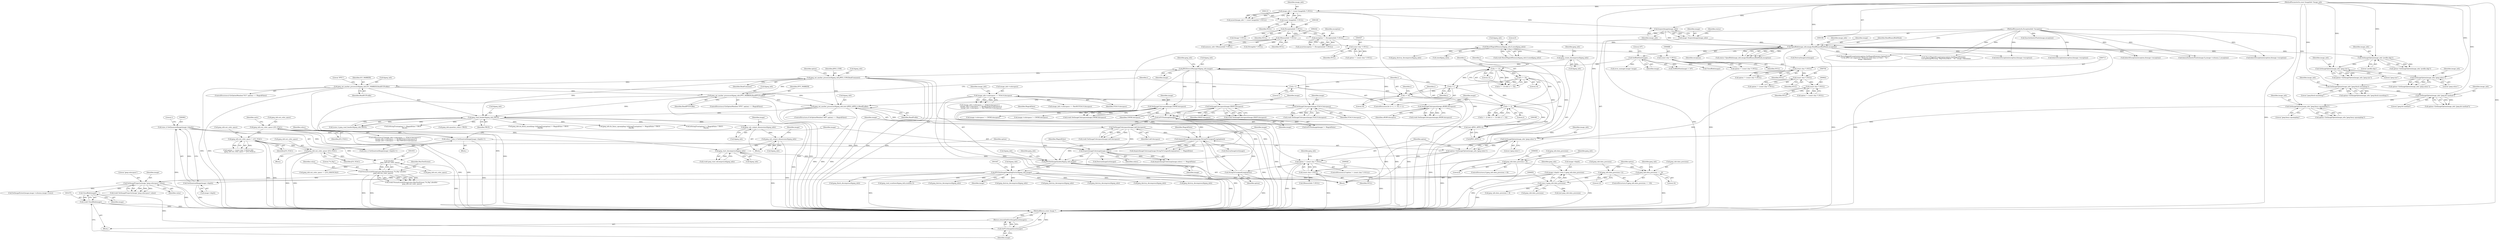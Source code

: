 digraph "0_ImageMagick_948356eec65aea91995d4b7cc487d197d2c5f602@pointer" {
"1001075" [label="(Call,CloseBlob(image))"];
"1001059" [label="(Call,SetImageProperty(image,\"jpeg:colorspace\",value))"];
"1001042" [label="(Call,JPEGSetImageSamplingFactor(&jpeg_info,image))"];
"1001038" [label="(Call,JPEGSetImageQuality(&jpeg_info,image))"];
"1000837" [label="(Call,jpeg_start_decompress(&jpeg_info))"];
"1000609" [label="(Call,jpeg_calc_output_dimensions(&jpeg_info))"];
"1000537" [label="(Call,jpeg_calc_output_dimensions(&jpeg_info))"];
"1000394" [label="(Call,jpeg_read_header(&jpeg_info,TRUE))"];
"1000338" [label="(Call,jpeg_set_marker_processor(&jpeg_info,ICC_MARKER,ReadICCProfile))"];
"1000322" [label="(Call,jpeg_set_marker_processor(&jpeg_info,JPEG_COM,ReadComment))"];
"1000318" [label="(Call,JPEGSourceManager(&jpeg_info,image))"];
"1000315" [label="(Call,jpeg_create_decompress(&jpeg_info))"];
"1000216" [label="(Call,ResetMagickMemory(&jpeg_info,0,sizeof(jpeg_info)))"];
"1000200" [label="(Call,GetBlobSize(image))"];
"1000180" [label="(Call,OpenBlob(image_info,image,ReadBinaryBlobMode,exception))"];
"1000176" [label="(Call,AcquireImage(image_info))"];
"1000130" [label="(Call,image_info != (const ImageInfo *) NULL)"];
"1000109" [label="(MethodParameterIn,const ImageInfo *image_info)"];
"1000132" [label="(Call,(const ImageInfo *) NULL)"];
"1000174" [label="(Call,image=AcquireImage(image_info))"];
"1000157" [label="(Call,exception != (ExceptionInfo *) NULL)"];
"1000110" [label="(MethodParameterIn,ExceptionInfo *exception)"];
"1000159" [label="(Call,(ExceptionInfo *) NULL)"];
"1000349" [label="(Call,jpeg_set_marker_processor(&jpeg_info,IPTC_MARKER,ReadIPTCProfile))"];
"1000381" [label="(Call,jpeg_set_marker_processor(&jpeg_info,(int) (JPEG_APP0+i),ReadProfile))"];
"1000384" [label="(Call,(int) (JPEG_APP0+i))"];
"1000369" [label="(Call,i != 13)"];
"1000365" [label="(Call,i != 2)"];
"1000358" [label="(Call,i < 16)"];
"1000355" [label="(Call,i=1)"];
"1000361" [label="(Call,i++)"];
"1000372" [label="(Call,i != 14)"];
"1000971" [label="(Call,AcquireImageColormap(image,colors))"];
"1000903" [label="(Call,IsITUFaxImage(image))"];
"1000873" [label="(Call,SetImageColorspace(image,sRGBColorspace))"];
"1000889" [label="(Call,SetImageColorspace(image,YCbCrColorspace))"];
"1000400" [label="(Call,image_info->colorspace == YCbCrColorspace)"];
"1000897" [label="(Call,SetImageColorspace(image,CMYKColorspace))"];
"1000881" [label="(Call,SetImageColorspace(image,GRAYColorspace))"];
"1000909" [label="(Call,SetImageColorspace(image,LabColorspace))"];
"1000930" [label="(Call,AcquireImageColormap(image,StringToUnsignedLong(option)))"];
"1000932" [label="(Call,StringToUnsignedLong(option))"];
"1000923" [label="(Call,option != (const char *) NULL)"];
"1000917" [label="(Call,option=GetImageOption(image_info,\"jpeg:colors\"))"];
"1000919" [label="(Call,GetImageOption(image_info,\"jpeg:colors\"))"];
"1000815" [label="(Call,GetImageOption(image_info,\"jpeg:fancy-upsampling\"))"];
"1000733" [label="(Call,GetImageOption(image_info,\"jpeg:dct-method\"))"];
"1000706" [label="(Call,GetImageOption(image_info,\"jpeg:block-smoothing\"))"];
"1000681" [label="(Call,GetImageOption(image_info,\"jpeg:colors\"))"];
"1000499" [label="(Call,GetImageOption(image_info,\"jpeg:size\"))"];
"1000329" [label="(Call,GetImageOption(image_info,\"profile:skip\"))"];
"1000925" [label="(Call,(const char *) NULL)"];
"1000821" [label="(Call,(const char *) NULL)"];
"1000739" [label="(Call,(const char *) NULL)"];
"1000712" [label="(Call,(const char *) NULL)"];
"1000687" [label="(Call,(const char *) NULL)"];
"1000506" [label="(Call,(const char *) NULL)"];
"1000241" [label="(Call,(MemoryInfo *) NULL)"];
"1000959" [label="(Call,colors=(size_t) GetQuantumRange(image->depth)+1)"];
"1000962" [label="(Call,(size_t) GetQuantumRange(image->depth))"];
"1000964" [label="(Call,GetQuantumRange(image->depth))"];
"1000854" [label="(Call,image->depth=(size_t) jpeg_info.data_precision)"];
"1000858" [label="(Call,(size_t) jpeg_info.data_precision)"];
"1000674" [label="(Call,jpeg_info.data_precision=12)"];
"1000669" [label="(Call,jpeg_info.data_precision == 16)"];
"1000652" [label="(Call,jpeg_info.data_precision > 8)"];
"1001048" [label="(Call,FormatLocaleString(value,MaxTextExtent,\"%.20g\",(double)\n    jpeg_info.out_color_space))"];
"1001052" [label="(Call,(double)\n    jpeg_info.out_color_space)"];
"1000416" [label="(Call,jpeg_info.out_color_space=JCS_YCbCr)"];
"1000509" [label="(Call,jpeg_info.out_color_space != JCS_YCbCr)"];
"1000912" [label="(Call,jpeg_info.out_color_space=JCS_YCbCr)"];
"1001073" [label="(Call,(void) CloseBlob(image))"];
"1001078" [label="(Call,GetFirstImageInList(image))"];
"1001077" [label="(Return,return(GetFirstImageInList(image));)"];
"1000404" [label="(Identifier,YCbCrColorspace)"];
"1000381" [label="(Call,jpeg_set_marker_processor(&jpeg_info,(int) (JPEG_APP0+i),ReadProfile))"];
"1000244" [label="(Call,error_manager.image=image)"];
"1000175" [label="(Identifier,image)"];
"1000354" [label="(ControlStructure,for (i=1; i < 16; i++))"];
"1000195" [label="(Call,(Image *) NULL)"];
"1000883" [label="(Identifier,GRAYColorspace)"];
"1000180" [label="(Call,OpenBlob(image_info,image,ReadBinaryBlobMode,exception))"];
"1001045" [label="(Identifier,image)"];
"1000706" [label="(Call,GetImageOption(image_info,\"jpeg:block-smoothing\"))"];
"1000500" [label="(Identifier,image_info)"];
"1001049" [label="(Identifier,value)"];
"1000710" [label="(Call,option != (const char *) NULL)"];
"1001864" [label="(Call,jpeg_finish_decompress(&jpeg_info))"];
"1000330" [label="(Identifier,image_info)"];
"1000687" [label="(Call,(const char *) NULL)"];
"1000889" [label="(Call,SetImageColorspace(image,YCbCrColorspace))"];
"1001052" [label="(Call,(double)\n    jpeg_info.out_color_space)"];
"1001073" [label="(Call,(void) CloseBlob(image))"];
"1001881" [label="(MethodReturn,static Image *)"];
"1000902" [label="(Call,IsITUFaxImage(image) != MagickFalse)"];
"1000932" [label="(Call,StringToUnsignedLong(option))"];
"1000386" [label="(Call,JPEG_APP0+i)"];
"1000909" [label="(Call,SetImageColorspace(image,LabColorspace))"];
"1000708" [label="(Literal,\"jpeg:block-smoothing\")"];
"1000177" [label="(Identifier,image_info)"];
"1000879" [label="(Call,(void) SetImageColorspace(image,GRAYColorspace))"];
"1000813" [label="(Call,option=GetImageOption(image_info,\"jpeg:fancy-upsampling\"))"];
"1000497" [label="(Call,option=GetImageOption(image_info,\"jpeg:size\"))"];
"1000903" [label="(Call,IsITUFaxImage(image))"];
"1000865" [label="(Identifier,jpeg_info)"];
"1000422" [label="(Identifier,units)"];
"1000216" [label="(Call,ResetMagickMemory(&jpeg_info,0,sizeof(jpeg_info)))"];
"1000257" [label="(Call,jpeg_destroy_decompress(&jpeg_info))"];
"1000192" [label="(Call,DestroyImageList(image))"];
"1000959" [label="(Call,colors=(size_t) GetQuantumRange(image->depth)+1)"];
"1000370" [label="(Identifier,i)"];
"1000111" [label="(Block,)"];
"1000875" [label="(Identifier,sRGBColorspace)"];
"1000239" [label="(Call,memory_info=(MemoryInfo *) NULL)"];
"1000331" [label="(Literal,\"profile:skip\")"];
"1000858" [label="(Call,(size_t) jpeg_info.data_precision)"];
"1000906" [label="(Block,)"];
"1001017" [label="(Call,(int) jpeg_info.data_precision)"];
"1000513" [label="(Identifier,JCS_YCbCr)"];
"1000394" [label="(Call,jpeg_read_header(&jpeg_info,TRUE))"];
"1000342" [label="(Identifier,ReadICCProfile)"];
"1000824" [label="(Call,jpeg_info.do_fancy_upsampling=IsStringTrue(option) != MagickFalse ? TRUE :\n      FALSE)"];
"1000364" [label="(Call,(i != 2) && (i != 13) && (i != 14))"];
"1000962" [label="(Call,(size_t) GetQuantumRange(image->depth))"];
"1000905" [label="(Identifier,MagickFalse)"];
"1000927" [label="(Identifier,NULL)"];
"1000368" [label="(Call,(i != 13) && (i != 14))"];
"1000241" [label="(Call,(MemoryInfo *) NULL)"];
"1001041" [label="(Identifier,image)"];
"1000983" [label="(Call,DestroyImageList(image))"];
"1000318" [label="(Call,JPEGSourceManager(&jpeg_info,image))"];
"1000328" [label="(Identifier,option)"];
"1000610" [label="(Call,&jpeg_info)"];
"1000719" [label="(Call,IsStringTrue(option) != MagickFalse ? TRUE :\n      FALSE)"];
"1000392" [label="(Call,(ssize_t) jpeg_read_header(&jpeg_info,TRUE))"];
"1000828" [label="(Call,IsStringTrue(option) != MagickFalse ? TRUE :\n      FALSE)"];
"1000217" [label="(Call,&jpeg_info)"];
"1000943" [label="(Call,DestroyImageList(image))"];
"1000920" [label="(Identifier,image_info)"];
"1000821" [label="(Call,(const char *) NULL)"];
"1000668" [label="(ControlStructure,if (jpeg_info.data_precision == 16))"];
"1000971" [label="(Call,AcquireImageColormap(image,colors))"];
"1001410" [label="(Call,ThrowMagickException(exception,GetMagickModule(),\n          CorruptImageWarning,\"SkipToSyncByte\",\"`%s'\",image->filename))"];
"1000615" [label="(Identifier,image)"];
"1000181" [label="(Identifier,image_info)"];
"1001043" [label="(Call,&jpeg_info)"];
"1000182" [label="(Identifier,image)"];
"1001051" [label="(Literal,\"%.20g\")"];
"1000918" [label="(Identifier,option)"];
"1000350" [label="(Call,&jpeg_info)"];
"1000400" [label="(Call,image_info->colorspace == YCbCrColorspace)"];
"1000514" [label="(Block,)"];
"1000929" [label="(Call,AcquireImageColormap(image,StringToUnsignedLong(option)) == MagickFalse)"];
"1000320" [label="(Identifier,jpeg_info)"];
"1000391" [label="(Identifier,i)"];
"1000922" [label="(ControlStructure,if (option != (const char *) NULL))"];
"1000510" [label="(Call,jpeg_info.out_color_space)"];
"1000183" [label="(Identifier,ReadBinaryBlobMode)"];
"1000669" [label="(Call,jpeg_info.data_precision == 16)"];
"1000156" [label="(Call,assert(exception != (ExceptionInfo *) NULL))"];
"1000408" [label="(Identifier,image_info)"];
"1000265" [label="(Call,(StringInfo *) NULL)"];
"1000673" [label="(Literal,16)"];
"1000417" [label="(Call,jpeg_info.out_color_space)"];
"1000375" [label="(ControlStructure,if (IsOptionMember(\"APP\",option) == MagickFalse))"];
"1000916" [label="(Identifier,JCS_YCbCr)"];
"1000325" [label="(Identifier,JPEG_COM)"];
"1000712" [label="(Call,(const char *) NULL)"];
"1000346" [label="(Literal,\"IPTC\")"];
"1000176" [label="(Call,AcquireImage(image_info))"];
"1001062" [label="(Identifier,value)"];
"1000129" [label="(Call,assert(image_info != (const ImageInfo *) NULL))"];
"1000538" [label="(Call,&jpeg_info)"];
"1000674" [label="(Call,jpeg_info.data_precision=12)"];
"1000891" [label="(Identifier,YCbCrColorspace)"];
"1000838" [label="(Call,&jpeg_info)"];
"1000960" [label="(Identifier,colors)"];
"1000219" [label="(Literal,0)"];
"1000936" [label="(Call,InheritException(exception,&image->exception))"];
"1000670" [label="(Call,jpeg_info.data_precision)"];
"1000913" [label="(Call,jpeg_info.out_color_space)"];
"1000685" [label="(Call,option != (const char *) NULL)"];
"1000899" [label="(Identifier,CMYKColorspace)"];
"1001057" [label="(Call,(void) SetImageProperty(image,\"jpeg:colorspace\",value))"];
"1000652" [label="(Call,jpeg_info.data_precision > 8)"];
"1000134" [label="(Identifier,NULL)"];
"1000366" [label="(Identifier,i)"];
"1000683" [label="(Literal,\"jpeg:colors\")"];
"1001078" [label="(Call,GetFirstImageInList(image))"];
"1000220" [label="(Call,sizeof(jpeg_info))"];
"1000298" [label="(Call,InheritException(exception,&image->exception))"];
"1001079" [label="(Identifier,image)"];
"1000542" [label="(Identifier,image)"];
"1000324" [label="(Identifier,jpeg_info)"];
"1000199" [label="(Call,GetBlobSize(image) < 107)"];
"1000341" [label="(Identifier,ICC_MARKER)"];
"1000910" [label="(Identifier,image)"];
"1000132" [label="(Call,(const ImageInfo *) NULL)"];
"1000158" [label="(Identifier,exception)"];
"1001076" [label="(Identifier,image)"];
"1001060" [label="(Identifier,image)"];
"1000214" [label="(Call,(void) ResetMagickMemory(&jpeg_info,0,sizeof(jpeg_info)))"];
"1000739" [label="(Call,(const char *) NULL)"];
"1000961" [label="(Call,(size_t) GetQuantumRange(image->depth)+1)"];
"1000678" [label="(Literal,12)"];
"1000823" [label="(Identifier,NULL)"];
"1001061" [label="(Literal,\"jpeg:colorspace\")"];
"1000352" [label="(Identifier,IPTC_MARKER)"];
"1001401" [label="(Call,jpeg_read_scanlines(&jpeg_info,scanline,1))"];
"1000501" [label="(Literal,\"jpeg:size\")"];
"1000499" [label="(Call,GetImageOption(image_info,\"jpeg:size\"))"];
"1000735" [label="(Literal,\"jpeg:dct-method\")"];
"1000682" [label="(Identifier,image_info)"];
"1000416" [label="(Call,jpeg_info.out_color_space=JCS_YCbCr)"];
"1000503" [label="(Call,(option != (const char *) NULL) &&\n      (jpeg_info.out_color_space != JCS_YCbCr))"];
"1000921" [label="(Literal,\"jpeg:colors\")"];
"1001867" [label="(Call,jpeg_destroy_decompress(&jpeg_info))"];
"1000365" [label="(Call,i != 2)"];
"1000327" [label="(Call,option=GetImageOption(image_info,\"profile:skip\"))"];
"1001054" [label="(Call,jpeg_info.out_color_space)"];
"1000925" [label="(Call,(const char *) NULL)"];
"1000882" [label="(Identifier,image)"];
"1000373" [label="(Identifier,i)"];
"1000656" [label="(Literal,8)"];
"1000904" [label="(Identifier,image)"];
"1000323" [label="(Call,&jpeg_info)"];
"1000315" [label="(Call,jpeg_create_decompress(&jpeg_info))"];
"1000110" [label="(MethodParameterIn,ExceptionInfo *exception)"];
"1001038" [label="(Call,JPEGSetImageQuality(&jpeg_info,image))"];
"1000537" [label="(Call,jpeg_calc_output_dimensions(&jpeg_info))"];
"1000353" [label="(Identifier,ReadIPTCProfile)"];
"1000972" [label="(Identifier,image)"];
"1000704" [label="(Call,option=GetImageOption(image_info,\"jpeg:block-smoothing\"))"];
"1000737" [label="(Call,option != (const char *) NULL)"];
"1000504" [label="(Call,option != (const char *) NULL)"];
"1000957" [label="(Block,)"];
"1000860" [label="(Call,jpeg_info.data_precision)"];
"1001069" [label="(Block,)"];
"1000873" [label="(Call,SetImageColorspace(image,sRGBColorspace))"];
"1001446" [label="(Call,jpeg_info.data_precision > 8)"];
"1000395" [label="(Call,&jpeg_info)"];
"1000374" [label="(Literal,14)"];
"1000973" [label="(Identifier,colors)"];
"1000691" [label="(Call,jpeg_info.quantize_colors=TRUE)"];
"1000671" [label="(Identifier,jpeg_info)"];
"1000835" [label="(Call,(void) jpeg_start_decompress(&jpeg_info))"];
"1000837" [label="(Call,jpeg_start_decompress(&jpeg_info))"];
"1000397" [label="(Identifier,TRUE)"];
"1000349" [label="(Call,jpeg_set_marker_processor(&jpeg_info,IPTC_MARKER,ReadIPTCProfile))"];
"1000741" [label="(Identifier,NULL)"];
"1000356" [label="(Identifier,i)"];
"1000357" [label="(Literal,1)"];
"1000898" [label="(Identifier,image)"];
"1001150" [label="(Call,(MemoryInfo *) NULL)"];
"1001229" [label="(Call,jpeg_info.out_color_space == JCS_GRAYSCALE)"];
"1000715" [label="(Call,jpeg_info.do_block_smoothing=IsStringTrue(option) != MagickFalse ? TRUE :\n      FALSE)"];
"1000382" [label="(Call,&jpeg_info)"];
"1000819" [label="(Call,option != (const char *) NULL)"];
"1000202" [label="(Literal,107)"];
"1001050" [label="(Identifier,MaxTextExtent)"];
"1000731" [label="(Call,option=GetImageOption(image_info,\"jpeg:dct-method\"))"];
"1000339" [label="(Call,&jpeg_info)"];
"1000371" [label="(Literal,13)"];
"1000367" [label="(Literal,2)"];
"1001701" [label="(Call,image->colorspace != CMYKColorspace)"];
"1000907" [label="(Call,(void) SetImageColorspace(image,LabColorspace))"];
"1000326" [label="(Identifier,ReadComment)"];
"1000659" [label="(Call,ThrowMagickException(exception,GetMagickModule(),OptionError,\n      \"12-bit JPEG not supported. Reducing pixel data to 8 bits\",\"`%s'\",\n      image->filename))"];
"1000933" [label="(Identifier,option)"];
"1000968" [label="(Literal,1)"];
"1000964" [label="(Call,GetQuantumRange(image->depth))"];
"1000329" [label="(Call,GetImageOption(image_info,\"profile:skip\"))"];
"1000974" [label="(Identifier,MagickFalse)"];
"1000360" [label="(Literal,16)"];
"1000931" [label="(Identifier,image)"];
"1001046" [label="(Call,(void) FormatLocaleString(value,MaxTextExtent,\"%.20g\",(double)\n    jpeg_info.out_color_space))"];
"1000653" [label="(Call,jpeg_info.data_precision)"];
"1000509" [label="(Call,jpeg_info.out_color_space != JCS_YCbCr)"];
"1000949" [label="(Identifier,jpeg_info)"];
"1000179" [label="(Identifier,status)"];
"1000679" [label="(Call,option=GetImageOption(image_info,\"jpeg:colors\"))"];
"1000506" [label="(Call,(const char *) NULL)"];
"1000338" [label="(Call,jpeg_set_marker_processor(&jpeg_info,ICC_MARKER,ReadICCProfile))"];
"1000243" [label="(Identifier,NULL)"];
"1000815" [label="(Call,GetImageOption(image_info,\"jpeg:fancy-upsampling\"))"];
"1000361" [label="(Call,i++)"];
"1000816" [label="(Identifier,image_info)"];
"1000109" [label="(MethodParameterIn,const ImageInfo *image_info)"];
"1000399" [label="(Call,(image_info->colorspace == YCbCrColorspace) ||\n      (image_info->colorspace == Rec601YCbCrColorspace) ||\n      (image_info->colorspace == Rec709YCbCrColorspace))"];
"1000372" [label="(Call,i != 14)"];
"1001039" [label="(Call,&jpeg_info)"];
"1001126" [label="(Call,jpeg_destroy_decompress(&jpeg_info))"];
"1001059" [label="(Call,SetImageProperty(image,\"jpeg:colorspace\",value))"];
"1000965" [label="(Call,image->depth)"];
"1000384" [label="(Call,(int) (JPEG_APP0+i))"];
"1000609" [label="(Call,jpeg_calc_output_dimensions(&jpeg_info))"];
"1000157" [label="(Call,exception != (ExceptionInfo *) NULL)"];
"1000369" [label="(Call,i != 13)"];
"1001520" [label="(Call,image->colorspace != CMYKColorspace)"];
"1000321" [label="(Identifier,image)"];
"1000681" [label="(Call,GetImageOption(image_info,\"jpeg:colors\"))"];
"1000680" [label="(Identifier,option)"];
"1001098" [label="(Call,InheritException(exception,&image->exception))"];
"1000912" [label="(Call,jpeg_info.out_color_space=JCS_YCbCr)"];
"1001044" [label="(Identifier,jpeg_info)"];
"1000871" [label="(Call,(void) SetImageColorspace(image,sRGBColorspace))"];
"1000895" [label="(Call,(void) SetImageColorspace(image,CMYKColorspace))"];
"1000200" [label="(Call,GetBlobSize(image))"];
"1000855" [label="(Call,image->depth)"];
"1001095" [label="(Call,jpeg_destroy_decompress(&jpeg_info))"];
"1000930" [label="(Call,AcquireImageColormap(image,StringToUnsignedLong(option)))"];
"1000316" [label="(Call,&jpeg_info)"];
"1000923" [label="(Call,option != (const char *) NULL)"];
"1001048" [label="(Call,FormatLocaleString(value,MaxTextExtent,\"%.20g\",(double)\n    jpeg_info.out_color_space))"];
"1001070" [label="(Call,jpeg_destroy_decompress(&jpeg_info))"];
"1000319" [label="(Call,&jpeg_info)"];
"1000161" [label="(Identifier,NULL)"];
"1000332" [label="(ControlStructure,if (IsOptionMember(\"ICC\",option) == MagickFalse))"];
"1000359" [label="(Identifier,i)"];
"1000508" [label="(Identifier,NULL)"];
"1000817" [label="(Literal,\"jpeg:fancy-upsampling\")"];
"1000881" [label="(Call,SetImageColorspace(image,GRAYColorspace))"];
"1001082" [label="(Call,SetImageExtent(image,image->columns,image->rows))"];
"1000874" [label="(Identifier,image)"];
"1000675" [label="(Call,jpeg_info.data_precision)"];
"1000174" [label="(Call,image=AcquireImage(image_info))"];
"1000355" [label="(Call,i=1)"];
"1000733" [label="(Call,GetImageOption(image_info,\"jpeg:dct-method\"))"];
"1000406" [label="(Call,image_info->colorspace == Rec601YCbCrColorspace)"];
"1000131" [label="(Identifier,image_info)"];
"1000934" [label="(Identifier,MagickFalse)"];
"1000651" [label="(ControlStructure,if (jpeg_info.data_precision > 8))"];
"1001075" [label="(Call,CloseBlob(image))"];
"1001820" [label="(Call,SyncAuthenticPixels(image,exception))"];
"1000401" [label="(Call,image_info->colorspace)"];
"1000734" [label="(Identifier,image_info)"];
"1000911" [label="(Identifier,LabColorspace)"];
"1000184" [label="(Identifier,exception)"];
"1000689" [label="(Identifier,NULL)"];
"1001042" [label="(Call,JPEGSetImageSamplingFactor(&jpeg_info,image))"];
"1000398" [label="(ControlStructure,if ((image_info->colorspace == YCbCrColorspace) ||\n      (image_info->colorspace == Rec601YCbCrColorspace) ||\n      (image_info->colorspace == Rec709YCbCrColorspace)))"];
"1000897" [label="(Call,SetImageColorspace(image,CMYKColorspace))"];
"1000917" [label="(Call,option=GetImageOption(image_info,\"jpeg:colors\"))"];
"1000201" [label="(Identifier,image)"];
"1000178" [label="(Call,status=OpenBlob(image_info,image,ReadBinaryBlobMode,exception))"];
"1000976" [label="(Call,InheritException(exception,&image->exception))"];
"1000970" [label="(Call,AcquireImageColormap(image,colors) == MagickFalse)"];
"1000924" [label="(Identifier,option)"];
"1000420" [label="(Identifier,JCS_YCbCr)"];
"1001184" [label="(Call,jpeg_destroy_decompress(&jpeg_info))"];
"1000322" [label="(Call,jpeg_set_marker_processor(&jpeg_info,JPEG_COM,ReadComment))"];
"1000278" [label="(Call,CloseBlob(image))"];
"1000130" [label="(Call,image_info != (const ImageInfo *) NULL)"];
"1001425" [label="(Call,QueueAuthenticPixels(image,0,y,image->columns,1,exception))"];
"1000159" [label="(Call,(ExceptionInfo *) NULL)"];
"1000389" [label="(Identifier,ReadProfile)"];
"1000343" [label="(ControlStructure,if (IsOptionMember(\"IPTC\",option) == MagickFalse))"];
"1000890" [label="(Identifier,image)"];
"1000676" [label="(Identifier,jpeg_info)"];
"1000714" [label="(Identifier,NULL)"];
"1001077" [label="(Return,return(GetFirstImageInList(image));)"];
"1001154" [label="(Call,jpeg_destroy_decompress(&jpeg_info))"];
"1000707" [label="(Identifier,image_info)"];
"1000919" [label="(Call,GetImageOption(image_info,\"jpeg:colors\"))"];
"1000362" [label="(Identifier,i)"];
"1000358" [label="(Call,i < 16)"];
"1000887" [label="(Call,(void) SetImageColorspace(image,YCbCrColorspace))"];
"1000854" [label="(Call,image->depth=(size_t) jpeg_info.data_precision)"];
"1001075" -> "1001073"  [label="AST: "];
"1001075" -> "1001076"  [label="CFG: "];
"1001076" -> "1001075"  [label="AST: "];
"1001073" -> "1001075"  [label="CFG: "];
"1001075" -> "1001073"  [label="DDG: "];
"1001059" -> "1001075"  [label="DDG: "];
"1001075" -> "1001078"  [label="DDG: "];
"1001059" -> "1001057"  [label="AST: "];
"1001059" -> "1001062"  [label="CFG: "];
"1001060" -> "1001059"  [label="AST: "];
"1001061" -> "1001059"  [label="AST: "];
"1001062" -> "1001059"  [label="AST: "];
"1001057" -> "1001059"  [label="CFG: "];
"1001059" -> "1001881"  [label="DDG: "];
"1001059" -> "1001057"  [label="DDG: "];
"1001059" -> "1001057"  [label="DDG: "];
"1001059" -> "1001057"  [label="DDG: "];
"1001042" -> "1001059"  [label="DDG: "];
"1001048" -> "1001059"  [label="DDG: "];
"1001059" -> "1001082"  [label="DDG: "];
"1001042" -> "1000111"  [label="AST: "];
"1001042" -> "1001045"  [label="CFG: "];
"1001043" -> "1001042"  [label="AST: "];
"1001045" -> "1001042"  [label="AST: "];
"1001047" -> "1001042"  [label="CFG: "];
"1001042" -> "1001881"  [label="DDG: "];
"1001038" -> "1001042"  [label="DDG: "];
"1001038" -> "1001042"  [label="DDG: "];
"1001042" -> "1001070"  [label="DDG: "];
"1001042" -> "1001095"  [label="DDG: "];
"1001042" -> "1001126"  [label="DDG: "];
"1001042" -> "1001154"  [label="DDG: "];
"1001042" -> "1001184"  [label="DDG: "];
"1001042" -> "1001401"  [label="DDG: "];
"1001042" -> "1001864"  [label="DDG: "];
"1001042" -> "1001867"  [label="DDG: "];
"1001038" -> "1000111"  [label="AST: "];
"1001038" -> "1001041"  [label="CFG: "];
"1001039" -> "1001038"  [label="AST: "];
"1001041" -> "1001038"  [label="AST: "];
"1001044" -> "1001038"  [label="CFG: "];
"1001038" -> "1001881"  [label="DDG: "];
"1000837" -> "1001038"  [label="DDG: "];
"1000971" -> "1001038"  [label="DDG: "];
"1000903" -> "1001038"  [label="DDG: "];
"1000909" -> "1001038"  [label="DDG: "];
"1000930" -> "1001038"  [label="DDG: "];
"1000837" -> "1000835"  [label="AST: "];
"1000837" -> "1000838"  [label="CFG: "];
"1000838" -> "1000837"  [label="AST: "];
"1000835" -> "1000837"  [label="CFG: "];
"1000837" -> "1001881"  [label="DDG: "];
"1000837" -> "1000835"  [label="DDG: "];
"1000609" -> "1000837"  [label="DDG: "];
"1000394" -> "1000837"  [label="DDG: "];
"1000609" -> "1000514"  [label="AST: "];
"1000609" -> "1000610"  [label="CFG: "];
"1000610" -> "1000609"  [label="AST: "];
"1000615" -> "1000609"  [label="CFG: "];
"1000609" -> "1001881"  [label="DDG: "];
"1000537" -> "1000609"  [label="DDG: "];
"1000537" -> "1000514"  [label="AST: "];
"1000537" -> "1000538"  [label="CFG: "];
"1000538" -> "1000537"  [label="AST: "];
"1000542" -> "1000537"  [label="CFG: "];
"1000394" -> "1000537"  [label="DDG: "];
"1000394" -> "1000392"  [label="AST: "];
"1000394" -> "1000397"  [label="CFG: "];
"1000395" -> "1000394"  [label="AST: "];
"1000397" -> "1000394"  [label="AST: "];
"1000392" -> "1000394"  [label="CFG: "];
"1000394" -> "1001881"  [label="DDG: "];
"1000394" -> "1000392"  [label="DDG: "];
"1000394" -> "1000392"  [label="DDG: "];
"1000338" -> "1000394"  [label="DDG: "];
"1000349" -> "1000394"  [label="DDG: "];
"1000381" -> "1000394"  [label="DDG: "];
"1000322" -> "1000394"  [label="DDG: "];
"1000394" -> "1000691"  [label="DDG: "];
"1000394" -> "1000715"  [label="DDG: "];
"1000394" -> "1000719"  [label="DDG: "];
"1000394" -> "1000824"  [label="DDG: "];
"1000394" -> "1000828"  [label="DDG: "];
"1000338" -> "1000332"  [label="AST: "];
"1000338" -> "1000342"  [label="CFG: "];
"1000339" -> "1000338"  [label="AST: "];
"1000341" -> "1000338"  [label="AST: "];
"1000342" -> "1000338"  [label="AST: "];
"1000346" -> "1000338"  [label="CFG: "];
"1000338" -> "1001881"  [label="DDG: "];
"1000338" -> "1001881"  [label="DDG: "];
"1000338" -> "1001881"  [label="DDG: "];
"1000322" -> "1000338"  [label="DDG: "];
"1000338" -> "1000349"  [label="DDG: "];
"1000338" -> "1000381"  [label="DDG: "];
"1000322" -> "1000111"  [label="AST: "];
"1000322" -> "1000326"  [label="CFG: "];
"1000323" -> "1000322"  [label="AST: "];
"1000325" -> "1000322"  [label="AST: "];
"1000326" -> "1000322"  [label="AST: "];
"1000328" -> "1000322"  [label="CFG: "];
"1000322" -> "1001881"  [label="DDG: "];
"1000322" -> "1001881"  [label="DDG: "];
"1000322" -> "1001881"  [label="DDG: "];
"1000318" -> "1000322"  [label="DDG: "];
"1000322" -> "1000349"  [label="DDG: "];
"1000322" -> "1000381"  [label="DDG: "];
"1000318" -> "1000111"  [label="AST: "];
"1000318" -> "1000321"  [label="CFG: "];
"1000319" -> "1000318"  [label="AST: "];
"1000321" -> "1000318"  [label="AST: "];
"1000324" -> "1000318"  [label="CFG: "];
"1000318" -> "1001881"  [label="DDG: "];
"1000315" -> "1000318"  [label="DDG: "];
"1000200" -> "1000318"  [label="DDG: "];
"1000318" -> "1000873"  [label="DDG: "];
"1000318" -> "1000881"  [label="DDG: "];
"1000318" -> "1000889"  [label="DDG: "];
"1000318" -> "1000897"  [label="DDG: "];
"1000315" -> "1000111"  [label="AST: "];
"1000315" -> "1000316"  [label="CFG: "];
"1000316" -> "1000315"  [label="AST: "];
"1000320" -> "1000315"  [label="CFG: "];
"1000315" -> "1001881"  [label="DDG: "];
"1000216" -> "1000315"  [label="DDG: "];
"1000216" -> "1000214"  [label="AST: "];
"1000216" -> "1000220"  [label="CFG: "];
"1000217" -> "1000216"  [label="AST: "];
"1000219" -> "1000216"  [label="AST: "];
"1000220" -> "1000216"  [label="AST: "];
"1000214" -> "1000216"  [label="CFG: "];
"1000216" -> "1000214"  [label="DDG: "];
"1000216" -> "1000214"  [label="DDG: "];
"1000216" -> "1000257"  [label="DDG: "];
"1000200" -> "1000199"  [label="AST: "];
"1000200" -> "1000201"  [label="CFG: "];
"1000201" -> "1000200"  [label="AST: "];
"1000202" -> "1000200"  [label="CFG: "];
"1000200" -> "1000199"  [label="DDG: "];
"1000180" -> "1000200"  [label="DDG: "];
"1000200" -> "1000244"  [label="DDG: "];
"1000200" -> "1000278"  [label="DDG: "];
"1000180" -> "1000178"  [label="AST: "];
"1000180" -> "1000184"  [label="CFG: "];
"1000181" -> "1000180"  [label="AST: "];
"1000182" -> "1000180"  [label="AST: "];
"1000183" -> "1000180"  [label="AST: "];
"1000184" -> "1000180"  [label="AST: "];
"1000178" -> "1000180"  [label="CFG: "];
"1000180" -> "1001881"  [label="DDG: "];
"1000180" -> "1001881"  [label="DDG: "];
"1000180" -> "1001881"  [label="DDG: "];
"1000180" -> "1000178"  [label="DDG: "];
"1000180" -> "1000178"  [label="DDG: "];
"1000180" -> "1000178"  [label="DDG: "];
"1000180" -> "1000178"  [label="DDG: "];
"1000176" -> "1000180"  [label="DDG: "];
"1000109" -> "1000180"  [label="DDG: "];
"1000174" -> "1000180"  [label="DDG: "];
"1000157" -> "1000180"  [label="DDG: "];
"1000110" -> "1000180"  [label="DDG: "];
"1000180" -> "1000192"  [label="DDG: "];
"1000180" -> "1000298"  [label="DDG: "];
"1000180" -> "1000329"  [label="DDG: "];
"1000180" -> "1000659"  [label="DDG: "];
"1000180" -> "1000936"  [label="DDG: "];
"1000180" -> "1000976"  [label="DDG: "];
"1000180" -> "1001098"  [label="DDG: "];
"1000180" -> "1001410"  [label="DDG: "];
"1000180" -> "1001425"  [label="DDG: "];
"1000176" -> "1000174"  [label="AST: "];
"1000176" -> "1000177"  [label="CFG: "];
"1000177" -> "1000176"  [label="AST: "];
"1000174" -> "1000176"  [label="CFG: "];
"1000176" -> "1000174"  [label="DDG: "];
"1000130" -> "1000176"  [label="DDG: "];
"1000109" -> "1000176"  [label="DDG: "];
"1000130" -> "1000129"  [label="AST: "];
"1000130" -> "1000132"  [label="CFG: "];
"1000131" -> "1000130"  [label="AST: "];
"1000132" -> "1000130"  [label="AST: "];
"1000129" -> "1000130"  [label="CFG: "];
"1000130" -> "1001881"  [label="DDG: "];
"1000130" -> "1000129"  [label="DDG: "];
"1000130" -> "1000129"  [label="DDG: "];
"1000109" -> "1000130"  [label="DDG: "];
"1000132" -> "1000130"  [label="DDG: "];
"1000109" -> "1000108"  [label="AST: "];
"1000109" -> "1001881"  [label="DDG: "];
"1000109" -> "1000329"  [label="DDG: "];
"1000109" -> "1000499"  [label="DDG: "];
"1000109" -> "1000681"  [label="DDG: "];
"1000109" -> "1000706"  [label="DDG: "];
"1000109" -> "1000733"  [label="DDG: "];
"1000109" -> "1000815"  [label="DDG: "];
"1000109" -> "1000919"  [label="DDG: "];
"1000132" -> "1000134"  [label="CFG: "];
"1000133" -> "1000132"  [label="AST: "];
"1000134" -> "1000132"  [label="AST: "];
"1000132" -> "1000159"  [label="DDG: "];
"1000174" -> "1000111"  [label="AST: "];
"1000175" -> "1000174"  [label="AST: "];
"1000179" -> "1000174"  [label="CFG: "];
"1000174" -> "1001881"  [label="DDG: "];
"1000157" -> "1000156"  [label="AST: "];
"1000157" -> "1000159"  [label="CFG: "];
"1000158" -> "1000157"  [label="AST: "];
"1000159" -> "1000157"  [label="AST: "];
"1000156" -> "1000157"  [label="CFG: "];
"1000157" -> "1001881"  [label="DDG: "];
"1000157" -> "1000156"  [label="DDG: "];
"1000157" -> "1000156"  [label="DDG: "];
"1000110" -> "1000157"  [label="DDG: "];
"1000159" -> "1000157"  [label="DDG: "];
"1000110" -> "1000108"  [label="AST: "];
"1000110" -> "1001881"  [label="DDG: "];
"1000110" -> "1000298"  [label="DDG: "];
"1000110" -> "1000659"  [label="DDG: "];
"1000110" -> "1000936"  [label="DDG: "];
"1000110" -> "1000976"  [label="DDG: "];
"1000110" -> "1001098"  [label="DDG: "];
"1000110" -> "1001410"  [label="DDG: "];
"1000110" -> "1001425"  [label="DDG: "];
"1000110" -> "1001820"  [label="DDG: "];
"1000159" -> "1000161"  [label="CFG: "];
"1000160" -> "1000159"  [label="AST: "];
"1000161" -> "1000159"  [label="AST: "];
"1000159" -> "1000195"  [label="DDG: "];
"1000159" -> "1000241"  [label="DDG: "];
"1000349" -> "1000343"  [label="AST: "];
"1000349" -> "1000353"  [label="CFG: "];
"1000350" -> "1000349"  [label="AST: "];
"1000352" -> "1000349"  [label="AST: "];
"1000353" -> "1000349"  [label="AST: "];
"1000356" -> "1000349"  [label="CFG: "];
"1000349" -> "1001881"  [label="DDG: "];
"1000349" -> "1001881"  [label="DDG: "];
"1000349" -> "1001881"  [label="DDG: "];
"1000349" -> "1000381"  [label="DDG: "];
"1000381" -> "1000375"  [label="AST: "];
"1000381" -> "1000389"  [label="CFG: "];
"1000382" -> "1000381"  [label="AST: "];
"1000384" -> "1000381"  [label="AST: "];
"1000389" -> "1000381"  [label="AST: "];
"1000362" -> "1000381"  [label="CFG: "];
"1000381" -> "1001881"  [label="DDG: "];
"1000381" -> "1001881"  [label="DDG: "];
"1000381" -> "1001881"  [label="DDG: "];
"1000384" -> "1000381"  [label="DDG: "];
"1000384" -> "1000386"  [label="CFG: "];
"1000385" -> "1000384"  [label="AST: "];
"1000386" -> "1000384"  [label="AST: "];
"1000389" -> "1000384"  [label="CFG: "];
"1000384" -> "1001881"  [label="DDG: "];
"1000369" -> "1000384"  [label="DDG: "];
"1000372" -> "1000384"  [label="DDG: "];
"1000365" -> "1000384"  [label="DDG: "];
"1000369" -> "1000368"  [label="AST: "];
"1000369" -> "1000371"  [label="CFG: "];
"1000370" -> "1000369"  [label="AST: "];
"1000371" -> "1000369"  [label="AST: "];
"1000373" -> "1000369"  [label="CFG: "];
"1000368" -> "1000369"  [label="CFG: "];
"1000369" -> "1000361"  [label="DDG: "];
"1000369" -> "1000368"  [label="DDG: "];
"1000369" -> "1000368"  [label="DDG: "];
"1000365" -> "1000369"  [label="DDG: "];
"1000369" -> "1000372"  [label="DDG: "];
"1000369" -> "1000386"  [label="DDG: "];
"1000365" -> "1000364"  [label="AST: "];
"1000365" -> "1000367"  [label="CFG: "];
"1000366" -> "1000365"  [label="AST: "];
"1000367" -> "1000365"  [label="AST: "];
"1000370" -> "1000365"  [label="CFG: "];
"1000364" -> "1000365"  [label="CFG: "];
"1000365" -> "1000361"  [label="DDG: "];
"1000365" -> "1000364"  [label="DDG: "];
"1000365" -> "1000364"  [label="DDG: "];
"1000358" -> "1000365"  [label="DDG: "];
"1000365" -> "1000386"  [label="DDG: "];
"1000358" -> "1000354"  [label="AST: "];
"1000358" -> "1000360"  [label="CFG: "];
"1000359" -> "1000358"  [label="AST: "];
"1000360" -> "1000358"  [label="AST: "];
"1000366" -> "1000358"  [label="CFG: "];
"1000391" -> "1000358"  [label="CFG: "];
"1000358" -> "1001881"  [label="DDG: "];
"1000355" -> "1000358"  [label="DDG: "];
"1000361" -> "1000358"  [label="DDG: "];
"1000355" -> "1000354"  [label="AST: "];
"1000355" -> "1000357"  [label="CFG: "];
"1000356" -> "1000355"  [label="AST: "];
"1000357" -> "1000355"  [label="AST: "];
"1000359" -> "1000355"  [label="CFG: "];
"1000361" -> "1000354"  [label="AST: "];
"1000361" -> "1000362"  [label="CFG: "];
"1000362" -> "1000361"  [label="AST: "];
"1000359" -> "1000361"  [label="CFG: "];
"1000372" -> "1000361"  [label="DDG: "];
"1000372" -> "1000368"  [label="AST: "];
"1000372" -> "1000374"  [label="CFG: "];
"1000373" -> "1000372"  [label="AST: "];
"1000374" -> "1000372"  [label="AST: "];
"1000368" -> "1000372"  [label="CFG: "];
"1000372" -> "1000368"  [label="DDG: "];
"1000372" -> "1000368"  [label="DDG: "];
"1000372" -> "1000386"  [label="DDG: "];
"1000971" -> "1000970"  [label="AST: "];
"1000971" -> "1000973"  [label="CFG: "];
"1000972" -> "1000971"  [label="AST: "];
"1000973" -> "1000971"  [label="AST: "];
"1000974" -> "1000971"  [label="CFG: "];
"1000971" -> "1001881"  [label="DDG: "];
"1000971" -> "1000970"  [label="DDG: "];
"1000971" -> "1000970"  [label="DDG: "];
"1000903" -> "1000971"  [label="DDG: "];
"1000909" -> "1000971"  [label="DDG: "];
"1000930" -> "1000971"  [label="DDG: "];
"1000959" -> "1000971"  [label="DDG: "];
"1000971" -> "1000983"  [label="DDG: "];
"1000903" -> "1000902"  [label="AST: "];
"1000903" -> "1000904"  [label="CFG: "];
"1000904" -> "1000903"  [label="AST: "];
"1000905" -> "1000903"  [label="CFG: "];
"1000903" -> "1000902"  [label="DDG: "];
"1000873" -> "1000903"  [label="DDG: "];
"1000889" -> "1000903"  [label="DDG: "];
"1000897" -> "1000903"  [label="DDG: "];
"1000881" -> "1000903"  [label="DDG: "];
"1000903" -> "1000909"  [label="DDG: "];
"1000903" -> "1000930"  [label="DDG: "];
"1000873" -> "1000871"  [label="AST: "];
"1000873" -> "1000875"  [label="CFG: "];
"1000874" -> "1000873"  [label="AST: "];
"1000875" -> "1000873"  [label="AST: "];
"1000871" -> "1000873"  [label="CFG: "];
"1000873" -> "1001881"  [label="DDG: "];
"1000873" -> "1000871"  [label="DDG: "];
"1000873" -> "1000871"  [label="DDG: "];
"1000889" -> "1000887"  [label="AST: "];
"1000889" -> "1000891"  [label="CFG: "];
"1000890" -> "1000889"  [label="AST: "];
"1000891" -> "1000889"  [label="AST: "];
"1000887" -> "1000889"  [label="CFG: "];
"1000889" -> "1001881"  [label="DDG: "];
"1000889" -> "1000887"  [label="DDG: "];
"1000889" -> "1000887"  [label="DDG: "];
"1000400" -> "1000889"  [label="DDG: "];
"1000400" -> "1000399"  [label="AST: "];
"1000400" -> "1000404"  [label="CFG: "];
"1000401" -> "1000400"  [label="AST: "];
"1000404" -> "1000400"  [label="AST: "];
"1000408" -> "1000400"  [label="CFG: "];
"1000399" -> "1000400"  [label="CFG: "];
"1000400" -> "1001881"  [label="DDG: "];
"1000400" -> "1001881"  [label="DDG: "];
"1000400" -> "1000399"  [label="DDG: "];
"1000400" -> "1000399"  [label="DDG: "];
"1000400" -> "1000406"  [label="DDG: "];
"1000897" -> "1000895"  [label="AST: "];
"1000897" -> "1000899"  [label="CFG: "];
"1000898" -> "1000897"  [label="AST: "];
"1000899" -> "1000897"  [label="AST: "];
"1000895" -> "1000897"  [label="CFG: "];
"1000897" -> "1001881"  [label="DDG: "];
"1000897" -> "1000895"  [label="DDG: "];
"1000897" -> "1000895"  [label="DDG: "];
"1000897" -> "1001520"  [label="DDG: "];
"1000897" -> "1001701"  [label="DDG: "];
"1000881" -> "1000879"  [label="AST: "];
"1000881" -> "1000883"  [label="CFG: "];
"1000882" -> "1000881"  [label="AST: "];
"1000883" -> "1000881"  [label="AST: "];
"1000879" -> "1000881"  [label="CFG: "];
"1000881" -> "1001881"  [label="DDG: "];
"1000881" -> "1000879"  [label="DDG: "];
"1000881" -> "1000879"  [label="DDG: "];
"1000909" -> "1000907"  [label="AST: "];
"1000909" -> "1000911"  [label="CFG: "];
"1000910" -> "1000909"  [label="AST: "];
"1000911" -> "1000909"  [label="AST: "];
"1000907" -> "1000909"  [label="CFG: "];
"1000909" -> "1001881"  [label="DDG: "];
"1000909" -> "1000907"  [label="DDG: "];
"1000909" -> "1000907"  [label="DDG: "];
"1000909" -> "1000930"  [label="DDG: "];
"1000930" -> "1000929"  [label="AST: "];
"1000930" -> "1000932"  [label="CFG: "];
"1000931" -> "1000930"  [label="AST: "];
"1000932" -> "1000930"  [label="AST: "];
"1000934" -> "1000930"  [label="CFG: "];
"1000930" -> "1001881"  [label="DDG: "];
"1000930" -> "1000929"  [label="DDG: "];
"1000930" -> "1000929"  [label="DDG: "];
"1000932" -> "1000930"  [label="DDG: "];
"1000930" -> "1000943"  [label="DDG: "];
"1000932" -> "1000933"  [label="CFG: "];
"1000933" -> "1000932"  [label="AST: "];
"1000932" -> "1001881"  [label="DDG: "];
"1000923" -> "1000932"  [label="DDG: "];
"1000923" -> "1000922"  [label="AST: "];
"1000923" -> "1000925"  [label="CFG: "];
"1000924" -> "1000923"  [label="AST: "];
"1000925" -> "1000923"  [label="AST: "];
"1000931" -> "1000923"  [label="CFG: "];
"1000949" -> "1000923"  [label="CFG: "];
"1000923" -> "1001881"  [label="DDG: "];
"1000923" -> "1001881"  [label="DDG: "];
"1000923" -> "1001881"  [label="DDG: "];
"1000917" -> "1000923"  [label="DDG: "];
"1000925" -> "1000923"  [label="DDG: "];
"1000917" -> "1000111"  [label="AST: "];
"1000917" -> "1000919"  [label="CFG: "];
"1000918" -> "1000917"  [label="AST: "];
"1000919" -> "1000917"  [label="AST: "];
"1000924" -> "1000917"  [label="CFG: "];
"1000917" -> "1001881"  [label="DDG: "];
"1000919" -> "1000917"  [label="DDG: "];
"1000919" -> "1000917"  [label="DDG: "];
"1000919" -> "1000921"  [label="CFG: "];
"1000920" -> "1000919"  [label="AST: "];
"1000921" -> "1000919"  [label="AST: "];
"1000919" -> "1001881"  [label="DDG: "];
"1000815" -> "1000919"  [label="DDG: "];
"1000815" -> "1000813"  [label="AST: "];
"1000815" -> "1000817"  [label="CFG: "];
"1000816" -> "1000815"  [label="AST: "];
"1000817" -> "1000815"  [label="AST: "];
"1000813" -> "1000815"  [label="CFG: "];
"1000815" -> "1000813"  [label="DDG: "];
"1000815" -> "1000813"  [label="DDG: "];
"1000733" -> "1000815"  [label="DDG: "];
"1000733" -> "1000731"  [label="AST: "];
"1000733" -> "1000735"  [label="CFG: "];
"1000734" -> "1000733"  [label="AST: "];
"1000735" -> "1000733"  [label="AST: "];
"1000731" -> "1000733"  [label="CFG: "];
"1000733" -> "1000731"  [label="DDG: "];
"1000733" -> "1000731"  [label="DDG: "];
"1000706" -> "1000733"  [label="DDG: "];
"1000706" -> "1000704"  [label="AST: "];
"1000706" -> "1000708"  [label="CFG: "];
"1000707" -> "1000706"  [label="AST: "];
"1000708" -> "1000706"  [label="AST: "];
"1000704" -> "1000706"  [label="CFG: "];
"1000706" -> "1000704"  [label="DDG: "];
"1000706" -> "1000704"  [label="DDG: "];
"1000681" -> "1000706"  [label="DDG: "];
"1000681" -> "1000679"  [label="AST: "];
"1000681" -> "1000683"  [label="CFG: "];
"1000682" -> "1000681"  [label="AST: "];
"1000683" -> "1000681"  [label="AST: "];
"1000679" -> "1000681"  [label="CFG: "];
"1000681" -> "1000679"  [label="DDG: "];
"1000681" -> "1000679"  [label="DDG: "];
"1000499" -> "1000681"  [label="DDG: "];
"1000499" -> "1000497"  [label="AST: "];
"1000499" -> "1000501"  [label="CFG: "];
"1000500" -> "1000499"  [label="AST: "];
"1000501" -> "1000499"  [label="AST: "];
"1000497" -> "1000499"  [label="CFG: "];
"1000499" -> "1000497"  [label="DDG: "];
"1000499" -> "1000497"  [label="DDG: "];
"1000329" -> "1000499"  [label="DDG: "];
"1000329" -> "1000327"  [label="AST: "];
"1000329" -> "1000331"  [label="CFG: "];
"1000330" -> "1000329"  [label="AST: "];
"1000331" -> "1000329"  [label="AST: "];
"1000327" -> "1000329"  [label="CFG: "];
"1000329" -> "1000327"  [label="DDG: "];
"1000329" -> "1000327"  [label="DDG: "];
"1000925" -> "1000927"  [label="CFG: "];
"1000926" -> "1000925"  [label="AST: "];
"1000927" -> "1000925"  [label="AST: "];
"1000925" -> "1001881"  [label="DDG: "];
"1000821" -> "1000925"  [label="DDG: "];
"1000925" -> "1001150"  [label="DDG: "];
"1000821" -> "1000819"  [label="AST: "];
"1000821" -> "1000823"  [label="CFG: "];
"1000822" -> "1000821"  [label="AST: "];
"1000823" -> "1000821"  [label="AST: "];
"1000819" -> "1000821"  [label="CFG: "];
"1000821" -> "1000819"  [label="DDG: "];
"1000739" -> "1000821"  [label="DDG: "];
"1000739" -> "1000737"  [label="AST: "];
"1000739" -> "1000741"  [label="CFG: "];
"1000740" -> "1000739"  [label="AST: "];
"1000741" -> "1000739"  [label="AST: "];
"1000737" -> "1000739"  [label="CFG: "];
"1000739" -> "1000737"  [label="DDG: "];
"1000712" -> "1000739"  [label="DDG: "];
"1000712" -> "1000710"  [label="AST: "];
"1000712" -> "1000714"  [label="CFG: "];
"1000713" -> "1000712"  [label="AST: "];
"1000714" -> "1000712"  [label="AST: "];
"1000710" -> "1000712"  [label="CFG: "];
"1000712" -> "1000710"  [label="DDG: "];
"1000687" -> "1000712"  [label="DDG: "];
"1000687" -> "1000685"  [label="AST: "];
"1000687" -> "1000689"  [label="CFG: "];
"1000688" -> "1000687"  [label="AST: "];
"1000689" -> "1000687"  [label="AST: "];
"1000685" -> "1000687"  [label="CFG: "];
"1000687" -> "1000685"  [label="DDG: "];
"1000506" -> "1000687"  [label="DDG: "];
"1000506" -> "1000504"  [label="AST: "];
"1000506" -> "1000508"  [label="CFG: "];
"1000507" -> "1000506"  [label="AST: "];
"1000508" -> "1000506"  [label="AST: "];
"1000504" -> "1000506"  [label="CFG: "];
"1000506" -> "1000504"  [label="DDG: "];
"1000241" -> "1000506"  [label="DDG: "];
"1000241" -> "1000239"  [label="AST: "];
"1000241" -> "1000243"  [label="CFG: "];
"1000242" -> "1000241"  [label="AST: "];
"1000243" -> "1000241"  [label="AST: "];
"1000239" -> "1000241"  [label="CFG: "];
"1000241" -> "1000239"  [label="DDG: "];
"1000241" -> "1000265"  [label="DDG: "];
"1000959" -> "1000957"  [label="AST: "];
"1000959" -> "1000961"  [label="CFG: "];
"1000960" -> "1000959"  [label="AST: "];
"1000961" -> "1000959"  [label="AST: "];
"1000972" -> "1000959"  [label="CFG: "];
"1000959" -> "1001881"  [label="DDG: "];
"1000962" -> "1000959"  [label="DDG: "];
"1000962" -> "1000961"  [label="AST: "];
"1000962" -> "1000964"  [label="CFG: "];
"1000963" -> "1000962"  [label="AST: "];
"1000964" -> "1000962"  [label="AST: "];
"1000968" -> "1000962"  [label="CFG: "];
"1000962" -> "1001881"  [label="DDG: "];
"1000962" -> "1000961"  [label="DDG: "];
"1000964" -> "1000962"  [label="DDG: "];
"1000964" -> "1000965"  [label="CFG: "];
"1000965" -> "1000964"  [label="AST: "];
"1000964" -> "1001881"  [label="DDG: "];
"1000854" -> "1000964"  [label="DDG: "];
"1000854" -> "1000111"  [label="AST: "];
"1000854" -> "1000858"  [label="CFG: "];
"1000855" -> "1000854"  [label="AST: "];
"1000858" -> "1000854"  [label="AST: "];
"1000865" -> "1000854"  [label="CFG: "];
"1000854" -> "1001881"  [label="DDG: "];
"1000854" -> "1001881"  [label="DDG: "];
"1000858" -> "1000854"  [label="DDG: "];
"1000858" -> "1000860"  [label="CFG: "];
"1000859" -> "1000858"  [label="AST: "];
"1000860" -> "1000858"  [label="AST: "];
"1000858" -> "1001881"  [label="DDG: "];
"1000674" -> "1000858"  [label="DDG: "];
"1000669" -> "1000858"  [label="DDG: "];
"1000858" -> "1001017"  [label="DDG: "];
"1000858" -> "1001446"  [label="DDG: "];
"1000674" -> "1000668"  [label="AST: "];
"1000674" -> "1000678"  [label="CFG: "];
"1000675" -> "1000674"  [label="AST: "];
"1000678" -> "1000674"  [label="AST: "];
"1000680" -> "1000674"  [label="CFG: "];
"1000669" -> "1000668"  [label="AST: "];
"1000669" -> "1000673"  [label="CFG: "];
"1000670" -> "1000669"  [label="AST: "];
"1000673" -> "1000669"  [label="AST: "];
"1000676" -> "1000669"  [label="CFG: "];
"1000680" -> "1000669"  [label="CFG: "];
"1000669" -> "1001881"  [label="DDG: "];
"1000652" -> "1000669"  [label="DDG: "];
"1000652" -> "1000651"  [label="AST: "];
"1000652" -> "1000656"  [label="CFG: "];
"1000653" -> "1000652"  [label="AST: "];
"1000656" -> "1000652"  [label="AST: "];
"1000658" -> "1000652"  [label="CFG: "];
"1000671" -> "1000652"  [label="CFG: "];
"1000652" -> "1001881"  [label="DDG: "];
"1001048" -> "1001046"  [label="AST: "];
"1001048" -> "1001052"  [label="CFG: "];
"1001049" -> "1001048"  [label="AST: "];
"1001050" -> "1001048"  [label="AST: "];
"1001051" -> "1001048"  [label="AST: "];
"1001052" -> "1001048"  [label="AST: "];
"1001046" -> "1001048"  [label="CFG: "];
"1001048" -> "1001881"  [label="DDG: "];
"1001048" -> "1001881"  [label="DDG: "];
"1001048" -> "1001046"  [label="DDG: "];
"1001048" -> "1001046"  [label="DDG: "];
"1001048" -> "1001046"  [label="DDG: "];
"1001048" -> "1001046"  [label="DDG: "];
"1001052" -> "1001048"  [label="DDG: "];
"1001052" -> "1001054"  [label="CFG: "];
"1001053" -> "1001052"  [label="AST: "];
"1001054" -> "1001052"  [label="AST: "];
"1001052" -> "1001881"  [label="DDG: "];
"1000416" -> "1001052"  [label="DDG: "];
"1000509" -> "1001052"  [label="DDG: "];
"1000912" -> "1001052"  [label="DDG: "];
"1001052" -> "1001229"  [label="DDG: "];
"1000416" -> "1000398"  [label="AST: "];
"1000416" -> "1000420"  [label="CFG: "];
"1000417" -> "1000416"  [label="AST: "];
"1000420" -> "1000416"  [label="AST: "];
"1000422" -> "1000416"  [label="CFG: "];
"1000416" -> "1001881"  [label="DDG: "];
"1000416" -> "1001881"  [label="DDG: "];
"1000416" -> "1000509"  [label="DDG: "];
"1000509" -> "1000503"  [label="AST: "];
"1000509" -> "1000513"  [label="CFG: "];
"1000510" -> "1000509"  [label="AST: "];
"1000513" -> "1000509"  [label="AST: "];
"1000503" -> "1000509"  [label="CFG: "];
"1000509" -> "1001881"  [label="DDG: "];
"1000509" -> "1001881"  [label="DDG: "];
"1000509" -> "1000503"  [label="DDG: "];
"1000509" -> "1000503"  [label="DDG: "];
"1000509" -> "1000912"  [label="DDG: "];
"1000912" -> "1000906"  [label="AST: "];
"1000912" -> "1000916"  [label="CFG: "];
"1000913" -> "1000912"  [label="AST: "];
"1000916" -> "1000912"  [label="AST: "];
"1000918" -> "1000912"  [label="CFG: "];
"1000912" -> "1001881"  [label="DDG: "];
"1000912" -> "1001881"  [label="DDG: "];
"1001073" -> "1001069"  [label="AST: "];
"1001074" -> "1001073"  [label="AST: "];
"1001079" -> "1001073"  [label="CFG: "];
"1001073" -> "1001881"  [label="DDG: "];
"1001073" -> "1001881"  [label="DDG: "];
"1001078" -> "1001077"  [label="AST: "];
"1001078" -> "1001079"  [label="CFG: "];
"1001079" -> "1001078"  [label="AST: "];
"1001077" -> "1001078"  [label="CFG: "];
"1001078" -> "1001881"  [label="DDG: "];
"1001078" -> "1001881"  [label="DDG: "];
"1001078" -> "1001077"  [label="DDG: "];
"1001077" -> "1001069"  [label="AST: "];
"1001881" -> "1001077"  [label="CFG: "];
"1001077" -> "1001881"  [label="DDG: "];
}
